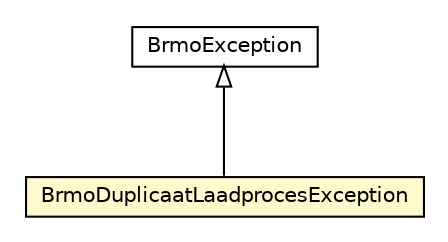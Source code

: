 #!/usr/local/bin/dot
#
# Class diagram 
# Generated by UMLGraph version R5_6-24-gf6e263 (http://www.umlgraph.org/)
#

digraph G {
	edge [fontname="Helvetica",fontsize=10,labelfontname="Helvetica",labelfontsize=10];
	node [fontname="Helvetica",fontsize=10,shape=plaintext];
	nodesep=0.25;
	ranksep=0.5;
	// nl.b3p.brmo.loader.util.BrmoDuplicaatLaadprocesException
	c935 [label=<<table title="nl.b3p.brmo.loader.util.BrmoDuplicaatLaadprocesException" border="0" cellborder="1" cellspacing="0" cellpadding="2" port="p" bgcolor="lemonChiffon" href="./BrmoDuplicaatLaadprocesException.html">
		<tr><td><table border="0" cellspacing="0" cellpadding="1">
<tr><td align="center" balign="center"> BrmoDuplicaatLaadprocesException </td></tr>
		</table></td></tr>
		</table>>, URL="./BrmoDuplicaatLaadprocesException.html", fontname="Helvetica", fontcolor="black", fontsize=10.0];
	// nl.b3p.brmo.loader.util.BrmoException
	c936 [label=<<table title="nl.b3p.brmo.loader.util.BrmoException" border="0" cellborder="1" cellspacing="0" cellpadding="2" port="p" href="./BrmoException.html">
		<tr><td><table border="0" cellspacing="0" cellpadding="1">
<tr><td align="center" balign="center"> BrmoException </td></tr>
		</table></td></tr>
		</table>>, URL="./BrmoException.html", fontname="Helvetica", fontcolor="black", fontsize=10.0];
	//nl.b3p.brmo.loader.util.BrmoDuplicaatLaadprocesException extends nl.b3p.brmo.loader.util.BrmoException
	c936:p -> c935:p [dir=back,arrowtail=empty];
}

